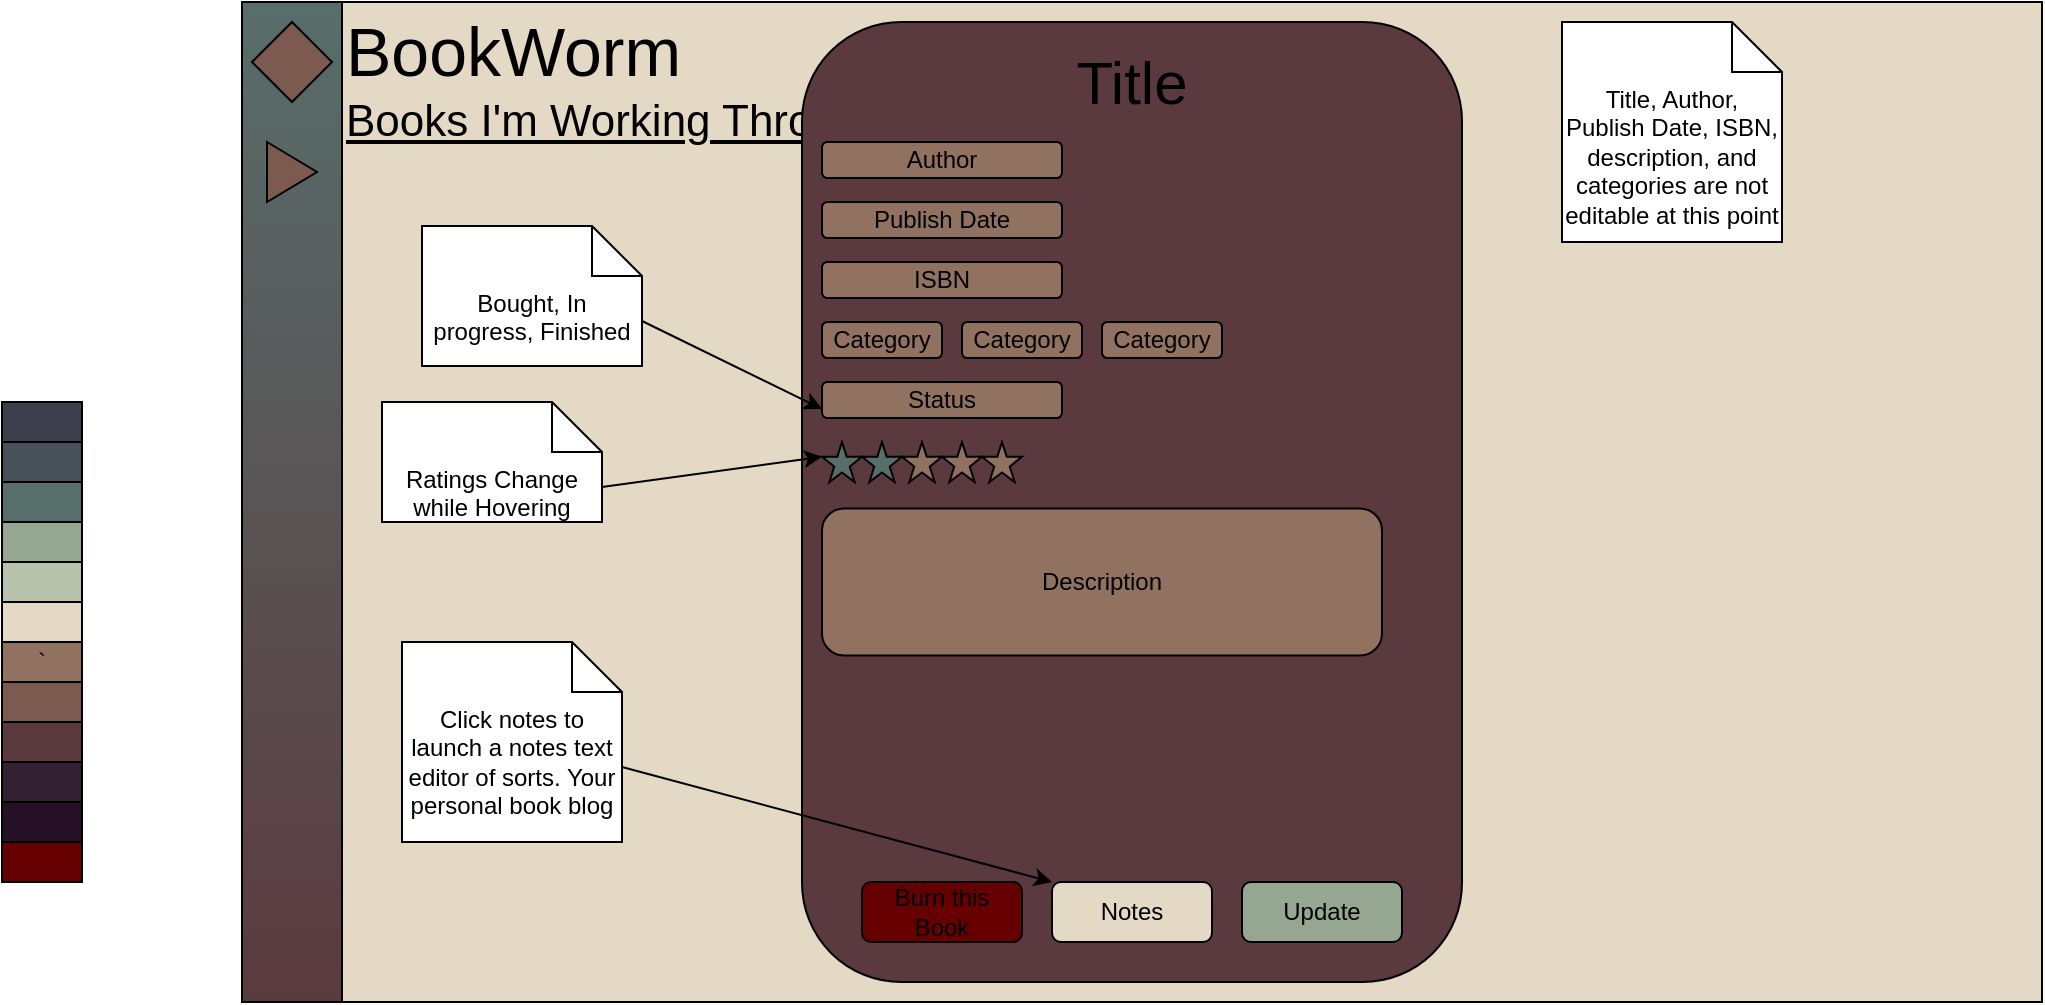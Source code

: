 <mxfile version="13.9.9" type="device"><diagram id="t_UHr8Rnw6nPED-YP8iM" name="Page-1"><mxGraphModel dx="2148" dy="722" grid="1" gridSize="10" guides="1" tooltips="1" connect="1" arrows="1" fold="1" page="1" pageScale="1" pageWidth="850" pageHeight="1100" math="0" shadow="0"><root><mxCell id="0"/><mxCell id="1" parent="0"/><mxCell id="iHzUUIY7U0gp1EhVEj4M-1" value="" style="whiteSpace=wrap;html=1;fillColor=#E4D9C5;" vertex="1" parent="1"><mxGeometry x="40" y="40" width="900" height="500" as="geometry"/></mxCell><mxCell id="iHzUUIY7U0gp1EhVEj4M-2" value="" style="rounded=0;whiteSpace=wrap;html=1;fillColor=#586E6B;gradientColor=#5A3A3F;" vertex="1" parent="1"><mxGeometry x="40" y="40" width="50" height="500" as="geometry"/></mxCell><mxCell id="iHzUUIY7U0gp1EhVEj4M-3" value="&lt;font style=&quot;font-size: 34px&quot;&gt;BookWorm&lt;/font&gt;" style="text;html=1;strokeColor=none;fillColor=none;align=left;verticalAlign=middle;whiteSpace=wrap;rounded=0;" vertex="1" parent="1"><mxGeometry x="90" y="40" width="200" height="50" as="geometry"/></mxCell><mxCell id="iHzUUIY7U0gp1EhVEj4M-4" value="&lt;u style=&quot;font-size: 22px&quot;&gt;Books I'm Working Through&lt;/u&gt;" style="text;html=1;strokeColor=none;fillColor=none;align=left;verticalAlign=middle;whiteSpace=wrap;rounded=0;" vertex="1" parent="1"><mxGeometry x="90" y="90" width="300" height="20" as="geometry"/></mxCell><mxCell id="iHzUUIY7U0gp1EhVEj4M-5" value="" style="rounded=1;whiteSpace=wrap;html=1;fillColor=#5A3A3F;" vertex="1" parent="1"><mxGeometry x="320" y="50" width="330" height="480" as="geometry"/></mxCell><mxCell id="iHzUUIY7U0gp1EhVEj4M-6" value="&lt;font style=&quot;font-size: 30px&quot;&gt;Title&lt;/font&gt;" style="text;html=1;strokeColor=none;fillColor=none;align=center;verticalAlign=middle;whiteSpace=wrap;rounded=0;" vertex="1" parent="1"><mxGeometry x="385" y="70" width="200" height="20" as="geometry"/></mxCell><mxCell id="iHzUUIY7U0gp1EhVEj4M-7" value="Update" style="rounded=1;whiteSpace=wrap;html=1;fillColor=#95A791;" vertex="1" parent="1"><mxGeometry x="540" y="480" width="80" height="30" as="geometry"/></mxCell><mxCell id="iHzUUIY7U0gp1EhVEj4M-10" value="" style="rhombus;whiteSpace=wrap;html=1;fillColor=#7C5A50;" vertex="1" parent="1"><mxGeometry x="45" y="50" width="40" height="40" as="geometry"/></mxCell><mxCell id="iHzUUIY7U0gp1EhVEj4M-11" value="" style="triangle;whiteSpace=wrap;html=1;fillColor=#7C5A50;" vertex="1" parent="1"><mxGeometry x="52.5" y="110" width="25" height="30" as="geometry"/></mxCell><mxCell id="iHzUUIY7U0gp1EhVEj4M-12" value="" style="shape=image;html=1;verticalAlign=top;verticalLabelPosition=bottom;labelBackgroundColor=#7C5A50;imageAspect=0;aspect=fixed;image=https://cdn0.iconfinder.com/data/icons/neu-game/24/game_leaderboard_rank_ranking_competition-128.png;fillColor=#784B2E;labelBorderColor=#5A3A3F;fontColor=#7C5A50;" vertex="1" parent="1"><mxGeometry x="45" y="152" width="40" height="40" as="geometry"/></mxCell><mxCell id="iHzUUIY7U0gp1EhVEj4M-13" value="" style="rounded=0;whiteSpace=wrap;html=1;fillColor=#3d3f4c;" vertex="1" parent="1"><mxGeometry x="-80" y="240" width="40" height="20" as="geometry"/></mxCell><mxCell id="iHzUUIY7U0gp1EhVEj4M-14" value="" style="rounded=0;whiteSpace=wrap;html=1;fillColor=#485158;" vertex="1" parent="1"><mxGeometry x="-80" y="260" width="40" height="20" as="geometry"/></mxCell><mxCell id="iHzUUIY7U0gp1EhVEj4M-15" value="" style="rounded=0;whiteSpace=wrap;html=1;fillColor=#586e6b;" vertex="1" parent="1"><mxGeometry x="-80" y="280" width="40" height="20" as="geometry"/></mxCell><mxCell id="iHzUUIY7U0gp1EhVEj4M-16" value="" style="rounded=0;whiteSpace=wrap;html=1;fillColor=#95a791;" vertex="1" parent="1"><mxGeometry x="-80" y="300" width="40" height="20" as="geometry"/></mxCell><mxCell id="iHzUUIY7U0gp1EhVEj4M-17" value="`" style="rounded=0;whiteSpace=wrap;html=1;fillColor=#917260;" vertex="1" parent="1"><mxGeometry x="-80" y="360" width="40" height="20" as="geometry"/></mxCell><mxCell id="iHzUUIY7U0gp1EhVEj4M-18" value="" style="rounded=0;whiteSpace=wrap;html=1;fillColor=#7c5a50;" vertex="1" parent="1"><mxGeometry x="-80" y="380" width="40" height="20" as="geometry"/></mxCell><mxCell id="iHzUUIY7U0gp1EhVEj4M-19" value="" style="rounded=0;whiteSpace=wrap;html=1;fillColor=#5a3a3f;" vertex="1" parent="1"><mxGeometry x="-80" y="400" width="40" height="20" as="geometry"/></mxCell><mxCell id="iHzUUIY7U0gp1EhVEj4M-20" value="" style="rounded=0;whiteSpace=wrap;html=1;fillColor=#332131;" vertex="1" parent="1"><mxGeometry x="-80" y="420" width="40" height="20" as="geometry"/></mxCell><mxCell id="iHzUUIY7U0gp1EhVEj4M-21" value="" style="rounded=0;whiteSpace=wrap;html=1;fillColor=#261025;" vertex="1" parent="1"><mxGeometry x="-80" y="440" width="40" height="20" as="geometry"/></mxCell><mxCell id="iHzUUIY7U0gp1EhVEj4M-22" value="" style="rounded=0;whiteSpace=wrap;html=1;fillColor=#e4d9c5;" vertex="1" parent="1"><mxGeometry x="-80" y="340" width="40" height="20" as="geometry"/></mxCell><mxCell id="iHzUUIY7U0gp1EhVEj4M-23" value="" style="rounded=0;whiteSpace=wrap;html=1;fillColor=#b6c2ac;" vertex="1" parent="1"><mxGeometry x="-80" y="320" width="40" height="20" as="geometry"/></mxCell><mxCell id="iHzUUIY7U0gp1EhVEj4M-24" value="" style="rounded=0;whiteSpace=wrap;html=1;fillColor=#660000;" vertex="1" parent="1"><mxGeometry x="-80" y="460" width="40" height="20" as="geometry"/></mxCell><mxCell id="iHzUUIY7U0gp1EhVEj4M-26" value="Author" style="rounded=1;whiteSpace=wrap;html=1;fillColor=#917260;" vertex="1" parent="1"><mxGeometry x="330" y="110" width="120" height="18" as="geometry"/></mxCell><mxCell id="iHzUUIY7U0gp1EhVEj4M-27" value="Publish Date" style="rounded=1;whiteSpace=wrap;html=1;fillColor=#917260;" vertex="1" parent="1"><mxGeometry x="330" y="140" width="120" height="18" as="geometry"/></mxCell><mxCell id="iHzUUIY7U0gp1EhVEj4M-28" value="ISBN" style="rounded=1;whiteSpace=wrap;html=1;fillColor=#917260;" vertex="1" parent="1"><mxGeometry x="330" y="170" width="120" height="18" as="geometry"/></mxCell><mxCell id="iHzUUIY7U0gp1EhVEj4M-30" value="Category" style="rounded=1;whiteSpace=wrap;html=1;fillColor=#917260;" vertex="1" parent="1"><mxGeometry x="330" y="200" width="60" height="18" as="geometry"/></mxCell><mxCell id="iHzUUIY7U0gp1EhVEj4M-31" value="Notes" style="rounded=1;whiteSpace=wrap;html=1;fillColor=#E4D9C5;" vertex="1" parent="1"><mxGeometry x="445" y="480" width="80" height="30" as="geometry"/></mxCell><mxCell id="iHzUUIY7U0gp1EhVEj4M-35" value="Burn this Book" style="rounded=1;whiteSpace=wrap;html=1;fillColor=#660000;" vertex="1" parent="1"><mxGeometry x="350" y="480" width="80" height="30" as="geometry"/></mxCell><mxCell id="iHzUUIY7U0gp1EhVEj4M-40" value="Category" style="rounded=1;whiteSpace=wrap;html=1;fillColor=#917260;" vertex="1" parent="1"><mxGeometry x="470" y="200" width="60" height="18" as="geometry"/></mxCell><mxCell id="iHzUUIY7U0gp1EhVEj4M-41" value="Category" style="rounded=1;whiteSpace=wrap;html=1;fillColor=#917260;" vertex="1" parent="1"><mxGeometry x="400" y="200" width="60" height="18" as="geometry"/></mxCell><mxCell id="iHzUUIY7U0gp1EhVEj4M-42" value="Status" style="rounded=1;whiteSpace=wrap;html=1;fillColor=#917260;" vertex="1" parent="1"><mxGeometry x="330" y="230" width="120" height="18" as="geometry"/></mxCell><mxCell id="iHzUUIY7U0gp1EhVEj4M-44" value="" style="verticalLabelPosition=bottom;verticalAlign=top;html=1;shape=mxgraph.basic.star;fillColor=#586E6B;" vertex="1" parent="1"><mxGeometry x="330" y="260" width="20" height="20" as="geometry"/></mxCell><mxCell id="iHzUUIY7U0gp1EhVEj4M-45" value="" style="verticalLabelPosition=bottom;verticalAlign=top;html=1;shape=mxgraph.basic.star;fillColor=#586E6B;" vertex="1" parent="1"><mxGeometry x="350" y="260" width="20" height="20" as="geometry"/></mxCell><mxCell id="iHzUUIY7U0gp1EhVEj4M-46" value="" style="verticalLabelPosition=bottom;verticalAlign=top;html=1;shape=mxgraph.basic.star;fillColor=#917260;" vertex="1" parent="1"><mxGeometry x="370" y="260" width="20" height="20" as="geometry"/></mxCell><mxCell id="iHzUUIY7U0gp1EhVEj4M-47" value="" style="verticalLabelPosition=bottom;verticalAlign=top;html=1;shape=mxgraph.basic.star;fillColor=#917260;" vertex="1" parent="1"><mxGeometry x="390" y="260" width="20" height="20" as="geometry"/></mxCell><mxCell id="iHzUUIY7U0gp1EhVEj4M-49" value="" style="verticalLabelPosition=bottom;verticalAlign=top;html=1;shape=mxgraph.basic.star;fillColor=#917260;" vertex="1" parent="1"><mxGeometry x="410" y="260" width="20" height="20" as="geometry"/></mxCell><mxCell id="iHzUUIY7U0gp1EhVEj4M-50" value="Ratings Change while Hovering" style="shape=note2;boundedLbl=1;whiteSpace=wrap;html=1;size=25;verticalAlign=top;align=center;fillColor=#FFFFFF;" vertex="1" parent="1"><mxGeometry x="110" y="240" width="110" height="60" as="geometry"/></mxCell><mxCell id="iHzUUIY7U0gp1EhVEj4M-51" value="Bought, In progress, Finished" style="shape=note2;boundedLbl=1;whiteSpace=wrap;html=1;size=25;verticalAlign=top;align=center;fillColor=#FFFFFF;" vertex="1" parent="1"><mxGeometry x="130" y="152" width="110" height="70" as="geometry"/></mxCell><mxCell id="iHzUUIY7U0gp1EhVEj4M-52" value="" style="endArrow=classic;html=1;exitX=0;exitY=0;exitDx=110;exitDy=47.5;exitPerimeter=0;entryX=0;entryY=0.75;entryDx=0;entryDy=0;" edge="1" parent="1" source="iHzUUIY7U0gp1EhVEj4M-51" target="iHzUUIY7U0gp1EhVEj4M-42"><mxGeometry width="50" height="50" relative="1" as="geometry"><mxPoint x="400" y="400" as="sourcePoint"/><mxPoint x="450" y="350" as="targetPoint"/></mxGeometry></mxCell><mxCell id="iHzUUIY7U0gp1EhVEj4M-53" value="" style="endArrow=classic;html=1;exitX=0;exitY=0;exitDx=110;exitDy=42.5;exitPerimeter=0;entryX=0;entryY=0.367;entryDx=0;entryDy=0;entryPerimeter=0;" edge="1" parent="1" source="iHzUUIY7U0gp1EhVEj4M-50" target="iHzUUIY7U0gp1EhVEj4M-44"><mxGeometry width="50" height="50" relative="1" as="geometry"><mxPoint x="400" y="400" as="sourcePoint"/><mxPoint x="450" y="350" as="targetPoint"/></mxGeometry></mxCell><mxCell id="iHzUUIY7U0gp1EhVEj4M-54" value="Description" style="rounded=1;whiteSpace=wrap;html=1;fillColor=#917260;" vertex="1" parent="1"><mxGeometry x="330" y="293.25" width="280" height="73.5" as="geometry"/></mxCell><mxCell id="iHzUUIY7U0gp1EhVEj4M-55" value="Title, Author, Publish Date, ISBN, description, and categories are not editable at this point" style="shape=note2;boundedLbl=1;whiteSpace=wrap;html=1;size=25;verticalAlign=top;align=center;fillColor=#FFFFFF;" vertex="1" parent="1"><mxGeometry x="700" y="50" width="110" height="110" as="geometry"/></mxCell><mxCell id="iHzUUIY7U0gp1EhVEj4M-56" value="Click notes to launch a notes text editor of sorts. Your personal book blog" style="shape=note2;boundedLbl=1;whiteSpace=wrap;html=1;size=25;verticalAlign=top;align=center;fillColor=#FFFFFF;" vertex="1" parent="1"><mxGeometry x="120" y="360" width="110" height="100" as="geometry"/></mxCell><mxCell id="iHzUUIY7U0gp1EhVEj4M-57" value="" style="endArrow=classic;html=1;exitX=0;exitY=0;exitDx=110;exitDy=62.5;exitPerimeter=0;entryX=0;entryY=0;entryDx=0;entryDy=0;" edge="1" parent="1" source="iHzUUIY7U0gp1EhVEj4M-56" target="iHzUUIY7U0gp1EhVEj4M-31"><mxGeometry width="50" height="50" relative="1" as="geometry"><mxPoint x="450" y="400" as="sourcePoint"/><mxPoint x="500" y="350" as="targetPoint"/></mxGeometry></mxCell></root></mxGraphModel></diagram></mxfile>